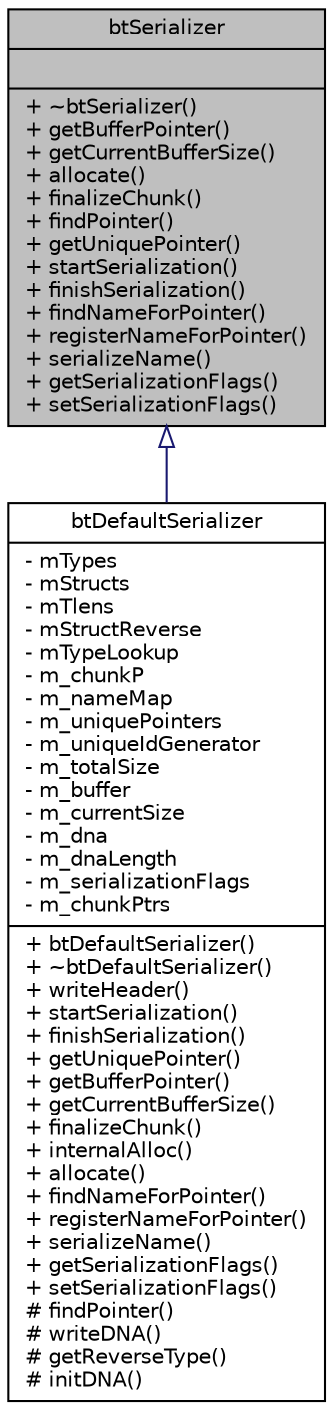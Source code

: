 digraph G
{
  edge [fontname="Helvetica",fontsize="10",labelfontname="Helvetica",labelfontsize="10"];
  node [fontname="Helvetica",fontsize="10",shape=record];
  Node1 [label="{btSerializer\n||+ ~btSerializer()\l+ getBufferPointer()\l+ getCurrentBufferSize()\l+ allocate()\l+ finalizeChunk()\l+ findPointer()\l+ getUniquePointer()\l+ startSerialization()\l+ finishSerialization()\l+ findNameForPointer()\l+ registerNameForPointer()\l+ serializeName()\l+ getSerializationFlags()\l+ setSerializationFlags()\l}",height=0.2,width=0.4,color="black", fillcolor="grey75", style="filled" fontcolor="black"];
  Node1 -> Node2 [dir=back,color="midnightblue",fontsize="10",style="solid",arrowtail="empty",fontname="Helvetica"];
  Node2 [label="{btDefaultSerializer\n|- mTypes\l- mStructs\l- mTlens\l- mStructReverse\l- mTypeLookup\l- m_chunkP\l- m_nameMap\l- m_uniquePointers\l- m_uniqueIdGenerator\l- m_totalSize\l- m_buffer\l- m_currentSize\l- m_dna\l- m_dnaLength\l- m_serializationFlags\l- m_chunkPtrs\l|+ btDefaultSerializer()\l+ ~btDefaultSerializer()\l+ writeHeader()\l+ startSerialization()\l+ finishSerialization()\l+ getUniquePointer()\l+ getBufferPointer()\l+ getCurrentBufferSize()\l+ finalizeChunk()\l+ internalAlloc()\l+ allocate()\l+ findNameForPointer()\l+ registerNameForPointer()\l+ serializeName()\l+ getSerializationFlags()\l+ setSerializationFlags()\l# findPointer()\l# writeDNA()\l# getReverseType()\l# initDNA()\l}",height=0.2,width=0.4,color="black", fillcolor="white", style="filled",URL="$dc/d0d/classbtDefaultSerializer.html"];
}
